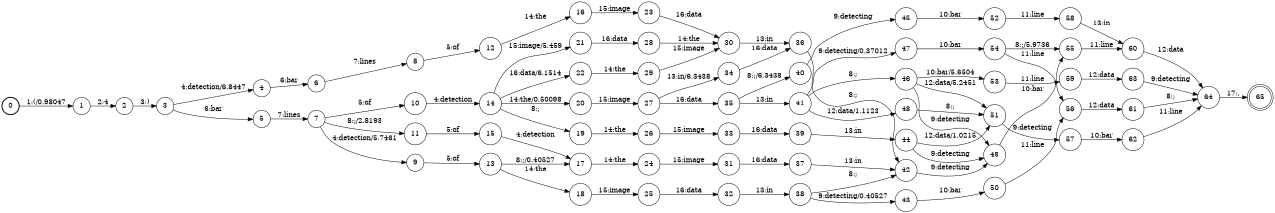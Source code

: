 digraph FST {
rankdir = LR;
size = "8.5,11";
label = "";
center = 1;
orientation = Portrait;
ranksep = "0.4";
nodesep = "0.25";
0 [label = "0", shape = circle, style = bold, fontsize = 14]
	0 -> 1 [label = "1:(/0.98047", fontsize = 14];
1 [label = "1", shape = circle, style = solid, fontsize = 14]
	1 -> 2 [label = "2:4", fontsize = 14];
2 [label = "2", shape = circle, style = solid, fontsize = 14]
	2 -> 3 [label = "3:)", fontsize = 14];
3 [label = "3", shape = circle, style = solid, fontsize = 14]
	3 -> 4 [label = "4:detection/6.8447", fontsize = 14];
	3 -> 5 [label = "6:bar", fontsize = 14];
4 [label = "4", shape = circle, style = solid, fontsize = 14]
	4 -> 6 [label = "6:bar", fontsize = 14];
5 [label = "5", shape = circle, style = solid, fontsize = 14]
	5 -> 7 [label = "7:lines", fontsize = 14];
6 [label = "6", shape = circle, style = solid, fontsize = 14]
	6 -> 8 [label = "7:lines", fontsize = 14];
7 [label = "7", shape = circle, style = solid, fontsize = 14]
	7 -> 9 [label = "4:detection/5.7461", fontsize = 14];
	7 -> 10 [label = "5:of", fontsize = 14];
	7 -> 11 [label = "8:;/2.8193", fontsize = 14];
8 [label = "8", shape = circle, style = solid, fontsize = 14]
	8 -> 12 [label = "5:of", fontsize = 14];
9 [label = "9", shape = circle, style = solid, fontsize = 14]
	9 -> 13 [label = "5:of", fontsize = 14];
10 [label = "10", shape = circle, style = solid, fontsize = 14]
	10 -> 14 [label = "4:detection", fontsize = 14];
11 [label = "11", shape = circle, style = solid, fontsize = 14]
	11 -> 15 [label = "5:of", fontsize = 14];
12 [label = "12", shape = circle, style = solid, fontsize = 14]
	12 -> 16 [label = "14:the", fontsize = 14];
13 [label = "13", shape = circle, style = solid, fontsize = 14]
	13 -> 17 [label = "8:;/0.40527", fontsize = 14];
	13 -> 18 [label = "14:the", fontsize = 14];
14 [label = "14", shape = circle, style = solid, fontsize = 14]
	14 -> 19 [label = "8:;", fontsize = 14];
	14 -> 20 [label = "14:the/0.50098", fontsize = 14];
	14 -> 21 [label = "15:image/5.459", fontsize = 14];
	14 -> 22 [label = "16:data/6.1514", fontsize = 14];
15 [label = "15", shape = circle, style = solid, fontsize = 14]
	15 -> 17 [label = "4:detection", fontsize = 14];
16 [label = "16", shape = circle, style = solid, fontsize = 14]
	16 -> 23 [label = "15:image", fontsize = 14];
17 [label = "17", shape = circle, style = solid, fontsize = 14]
	17 -> 24 [label = "14:the", fontsize = 14];
18 [label = "18", shape = circle, style = solid, fontsize = 14]
	18 -> 25 [label = "15:image", fontsize = 14];
19 [label = "19", shape = circle, style = solid, fontsize = 14]
	19 -> 26 [label = "14:the", fontsize = 14];
20 [label = "20", shape = circle, style = solid, fontsize = 14]
	20 -> 27 [label = "15:image", fontsize = 14];
21 [label = "21", shape = circle, style = solid, fontsize = 14]
	21 -> 28 [label = "16:data", fontsize = 14];
22 [label = "22", shape = circle, style = solid, fontsize = 14]
	22 -> 29 [label = "14:the", fontsize = 14];
23 [label = "23", shape = circle, style = solid, fontsize = 14]
	23 -> 30 [label = "16:data", fontsize = 14];
24 [label = "24", shape = circle, style = solid, fontsize = 14]
	24 -> 31 [label = "15:image", fontsize = 14];
25 [label = "25", shape = circle, style = solid, fontsize = 14]
	25 -> 32 [label = "16:data", fontsize = 14];
26 [label = "26", shape = circle, style = solid, fontsize = 14]
	26 -> 33 [label = "15:image", fontsize = 14];
27 [label = "27", shape = circle, style = solid, fontsize = 14]
	27 -> 34 [label = "13:in/6.3438", fontsize = 14];
	27 -> 35 [label = "16:data", fontsize = 14];
28 [label = "28", shape = circle, style = solid, fontsize = 14]
	28 -> 30 [label = "14:the", fontsize = 14];
29 [label = "29", shape = circle, style = solid, fontsize = 14]
	29 -> 30 [label = "15:image", fontsize = 14];
30 [label = "30", shape = circle, style = solid, fontsize = 14]
	30 -> 36 [label = "13:in", fontsize = 14];
31 [label = "31", shape = circle, style = solid, fontsize = 14]
	31 -> 37 [label = "16:data", fontsize = 14];
32 [label = "32", shape = circle, style = solid, fontsize = 14]
	32 -> 38 [label = "13:in", fontsize = 14];
33 [label = "33", shape = circle, style = solid, fontsize = 14]
	33 -> 39 [label = "16:data", fontsize = 14];
34 [label = "34", shape = circle, style = solid, fontsize = 14]
	34 -> 36 [label = "16:data", fontsize = 14];
35 [label = "35", shape = circle, style = solid, fontsize = 14]
	35 -> 40 [label = "8:;/6.3438", fontsize = 14];
	35 -> 41 [label = "13:in", fontsize = 14];
36 [label = "36", shape = circle, style = solid, fontsize = 14]
	36 -> 42 [label = "8:;", fontsize = 14];
37 [label = "37", shape = circle, style = solid, fontsize = 14]
	37 -> 42 [label = "13:in", fontsize = 14];
38 [label = "38", shape = circle, style = solid, fontsize = 14]
	38 -> 42 [label = "8:;", fontsize = 14];
	38 -> 43 [label = "9:detecting/0.40527", fontsize = 14];
39 [label = "39", shape = circle, style = solid, fontsize = 14]
	39 -> 44 [label = "13:in", fontsize = 14];
40 [label = "40", shape = circle, style = solid, fontsize = 14]
	40 -> 45 [label = "9:detecting", fontsize = 14];
41 [label = "41", shape = circle, style = solid, fontsize = 14]
	41 -> 46 [label = "8:;", fontsize = 14];
	41 -> 47 [label = "9:detecting/0.37012", fontsize = 14];
	41 -> 48 [label = "12:data/1.1123", fontsize = 14];
42 [label = "42", shape = circle, style = solid, fontsize = 14]
	42 -> 49 [label = "9:detecting", fontsize = 14];
43 [label = "43", shape = circle, style = solid, fontsize = 14]
	43 -> 50 [label = "10:bar", fontsize = 14];
44 [label = "44", shape = circle, style = solid, fontsize = 14]
	44 -> 49 [label = "9:detecting", fontsize = 14];
	44 -> 51 [label = "12:data/1.0215", fontsize = 14];
45 [label = "45", shape = circle, style = solid, fontsize = 14]
	45 -> 52 [label = "10:bar", fontsize = 14];
46 [label = "46", shape = circle, style = solid, fontsize = 14]
	46 -> 53 [label = "10:bar/5.6504", fontsize = 14];
	46 -> 49 [label = "9:detecting", fontsize = 14];
	46 -> 51 [label = "12:data/5.2451", fontsize = 14];
47 [label = "47", shape = circle, style = solid, fontsize = 14]
	47 -> 54 [label = "10:bar", fontsize = 14];
48 [label = "48", shape = circle, style = solid, fontsize = 14]
	48 -> 51 [label = "8:;", fontsize = 14];
49 [label = "49", shape = circle, style = solid, fontsize = 14]
	49 -> 55 [label = "10:bar", fontsize = 14];
50 [label = "50", shape = circle, style = solid, fontsize = 14]
	50 -> 56 [label = "11:line", fontsize = 14];
51 [label = "51", shape = circle, style = solid, fontsize = 14]
	51 -> 57 [label = "9:detecting", fontsize = 14];
52 [label = "52", shape = circle, style = solid, fontsize = 14]
	52 -> 58 [label = "11:line", fontsize = 14];
53 [label = "53", shape = circle, style = solid, fontsize = 14]
	53 -> 59 [label = "11:line", fontsize = 14];
54 [label = "54", shape = circle, style = solid, fontsize = 14]
	54 -> 55 [label = "8:;/5.9736", fontsize = 14];
	54 -> 56 [label = "11:line", fontsize = 14];
55 [label = "55", shape = circle, style = solid, fontsize = 14]
	55 -> 60 [label = "11:line", fontsize = 14];
56 [label = "56", shape = circle, style = solid, fontsize = 14]
	56 -> 61 [label = "12:data", fontsize = 14];
57 [label = "57", shape = circle, style = solid, fontsize = 14]
	57 -> 62 [label = "10:bar", fontsize = 14];
58 [label = "58", shape = circle, style = solid, fontsize = 14]
	58 -> 60 [label = "13:in", fontsize = 14];
59 [label = "59", shape = circle, style = solid, fontsize = 14]
	59 -> 63 [label = "12:data", fontsize = 14];
60 [label = "60", shape = circle, style = solid, fontsize = 14]
	60 -> 64 [label = "12:data", fontsize = 14];
61 [label = "61", shape = circle, style = solid, fontsize = 14]
	61 -> 64 [label = "8:;", fontsize = 14];
62 [label = "62", shape = circle, style = solid, fontsize = 14]
	62 -> 64 [label = "11:line", fontsize = 14];
63 [label = "63", shape = circle, style = solid, fontsize = 14]
	63 -> 64 [label = "9:detecting", fontsize = 14];
64 [label = "64", shape = circle, style = solid, fontsize = 14]
	64 -> 65 [label = "17:.", fontsize = 14];
65 [label = "65", shape = doublecircle, style = solid, fontsize = 14]
}
